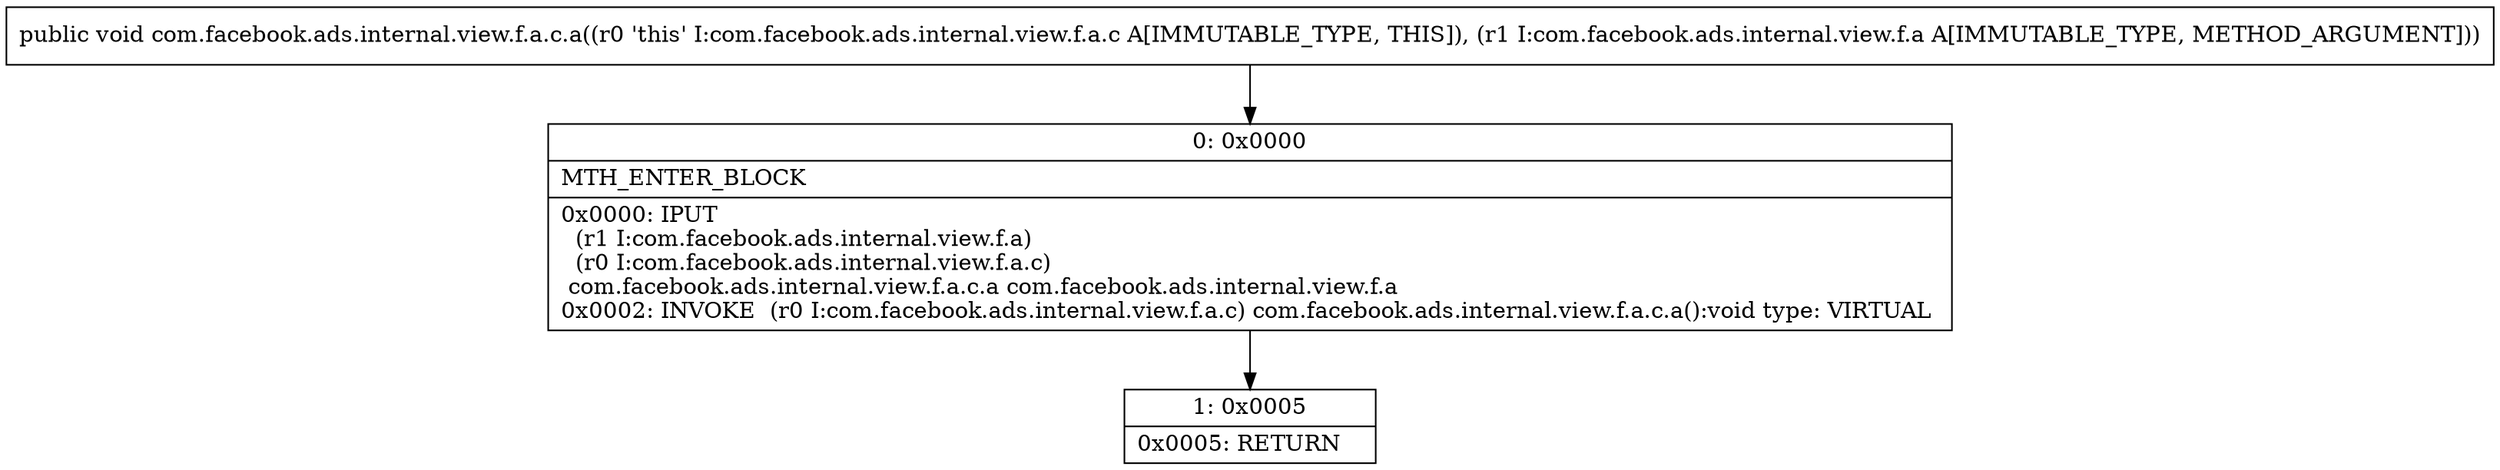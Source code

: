 digraph "CFG forcom.facebook.ads.internal.view.f.a.c.a(Lcom\/facebook\/ads\/internal\/view\/f\/a;)V" {
Node_0 [shape=record,label="{0\:\ 0x0000|MTH_ENTER_BLOCK\l|0x0000: IPUT  \l  (r1 I:com.facebook.ads.internal.view.f.a)\l  (r0 I:com.facebook.ads.internal.view.f.a.c)\l com.facebook.ads.internal.view.f.a.c.a com.facebook.ads.internal.view.f.a \l0x0002: INVOKE  (r0 I:com.facebook.ads.internal.view.f.a.c) com.facebook.ads.internal.view.f.a.c.a():void type: VIRTUAL \l}"];
Node_1 [shape=record,label="{1\:\ 0x0005|0x0005: RETURN   \l}"];
MethodNode[shape=record,label="{public void com.facebook.ads.internal.view.f.a.c.a((r0 'this' I:com.facebook.ads.internal.view.f.a.c A[IMMUTABLE_TYPE, THIS]), (r1 I:com.facebook.ads.internal.view.f.a A[IMMUTABLE_TYPE, METHOD_ARGUMENT])) }"];
MethodNode -> Node_0;
Node_0 -> Node_1;
}

